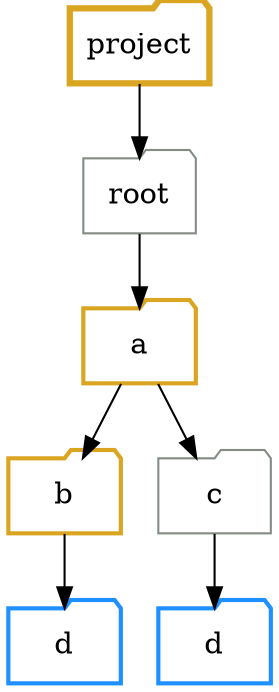 digraph sourcetree
{
   node [ shape="box"; style="filled" ]

   "project" -> "root" [ style="", label="" ]
   "root" -> "root/a" [ style="", label="" ]
   "root/a" -> "root/a/b" [ style="", label="" ]
   "root/a/b" -> "root/a/b/d" [ style="", label="" ]
   "root/a/b/d" [ shape="folder", penwidth="2", color="dodgerblue", style="" label="d"]
   "root/a/b" [ shape="folder", penwidth="2", color="goldenrod", style="" label="b"]
   "root/a" -> "root/a/c" [ style="", label="" ]
   "root/a/c" -> "root/a/c/d" [ style="", label="" ]
   "root/a/c/d" [ shape="folder", penwidth="2", color="dodgerblue", style="" label="d"]
   "root/a" [ shape="folder", penwidth="2", color="goldenrod", style="" label="a"]
   "project" [ shape="folder", penwidth="3", color="goldenrod", style="" label="project"]
   "root" [ shape="folder", penwidth="1", color="honeydew4", style="" label="root"]
   "root/a/c" [ shape="folder", penwidth="1", color="honeydew4", style="" label="c"]
}

